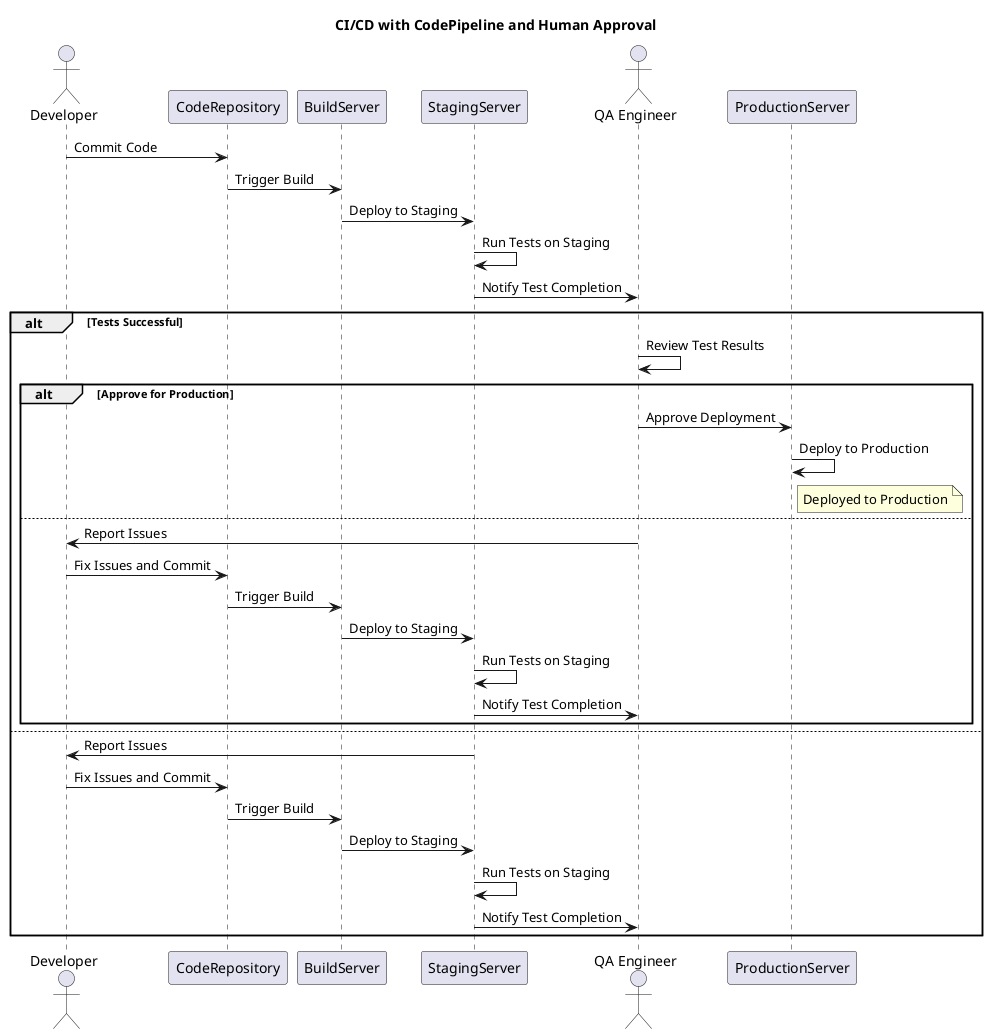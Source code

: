 @startuml
title CI/CD with CodePipeline and Human Approval

actor Developer
participant CodeRepository
participant BuildServer
participant StagingServer
actor QATester as "QA Engineer"
participant ProductionServer

Developer -> CodeRepository : Commit Code
CodeRepository -> BuildServer : Trigger Build
BuildServer -> StagingServer : Deploy to Staging

StagingServer -> StagingServer : Run Tests on Staging
StagingServer -> QATester : Notify Test Completion

alt Tests Successful
    QATester -> QATester : Review Test Results
    alt Approve for Production
        QATester -> ProductionServer : Approve Deployment
        ProductionServer -> ProductionServer : Deploy to Production
        note right of ProductionServer : Deployed to Production
    else
        QATester -> Developer : Report Issues
        Developer -> CodeRepository : Fix Issues and Commit
        CodeRepository -> BuildServer : Trigger Build
        BuildServer -> StagingServer : Deploy to Staging
        StagingServer -> StagingServer : Run Tests on Staging
        StagingServer -> QATester : Notify Test Completion
    end
else
    StagingServer -> Developer : Report Issues
    Developer -> CodeRepository : Fix Issues and Commit
    CodeRepository -> BuildServer : Trigger Build
    BuildServer -> StagingServer : Deploy to Staging
    StagingServer -> StagingServer : Run Tests on Staging
    StagingServer -> QATester : Notify Test Completion
end

@enduml
